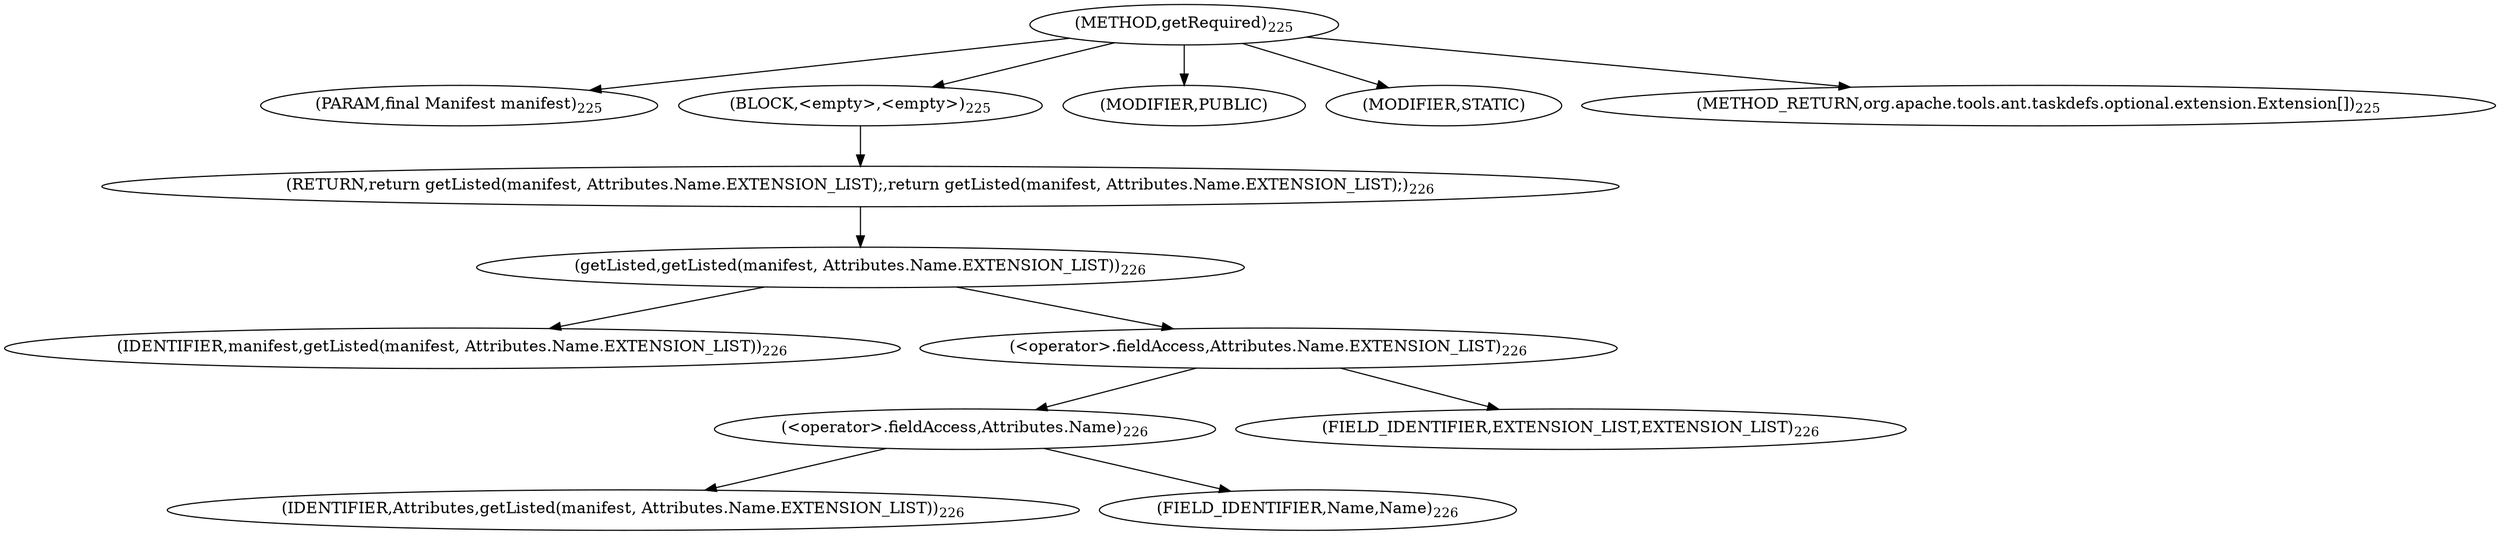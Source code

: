 digraph "getRequired" {  
"209" [label = <(METHOD,getRequired)<SUB>225</SUB>> ]
"210" [label = <(PARAM,final Manifest manifest)<SUB>225</SUB>> ]
"211" [label = <(BLOCK,&lt;empty&gt;,&lt;empty&gt;)<SUB>225</SUB>> ]
"212" [label = <(RETURN,return getListed(manifest, Attributes.Name.EXTENSION_LIST);,return getListed(manifest, Attributes.Name.EXTENSION_LIST);)<SUB>226</SUB>> ]
"213" [label = <(getListed,getListed(manifest, Attributes.Name.EXTENSION_LIST))<SUB>226</SUB>> ]
"214" [label = <(IDENTIFIER,manifest,getListed(manifest, Attributes.Name.EXTENSION_LIST))<SUB>226</SUB>> ]
"215" [label = <(&lt;operator&gt;.fieldAccess,Attributes.Name.EXTENSION_LIST)<SUB>226</SUB>> ]
"216" [label = <(&lt;operator&gt;.fieldAccess,Attributes.Name)<SUB>226</SUB>> ]
"217" [label = <(IDENTIFIER,Attributes,getListed(manifest, Attributes.Name.EXTENSION_LIST))<SUB>226</SUB>> ]
"218" [label = <(FIELD_IDENTIFIER,Name,Name)<SUB>226</SUB>> ]
"219" [label = <(FIELD_IDENTIFIER,EXTENSION_LIST,EXTENSION_LIST)<SUB>226</SUB>> ]
"220" [label = <(MODIFIER,PUBLIC)> ]
"221" [label = <(MODIFIER,STATIC)> ]
"222" [label = <(METHOD_RETURN,org.apache.tools.ant.taskdefs.optional.extension.Extension[])<SUB>225</SUB>> ]
  "209" -> "210" 
  "209" -> "211" 
  "209" -> "220" 
  "209" -> "221" 
  "209" -> "222" 
  "211" -> "212" 
  "212" -> "213" 
  "213" -> "214" 
  "213" -> "215" 
  "215" -> "216" 
  "215" -> "219" 
  "216" -> "217" 
  "216" -> "218" 
}
